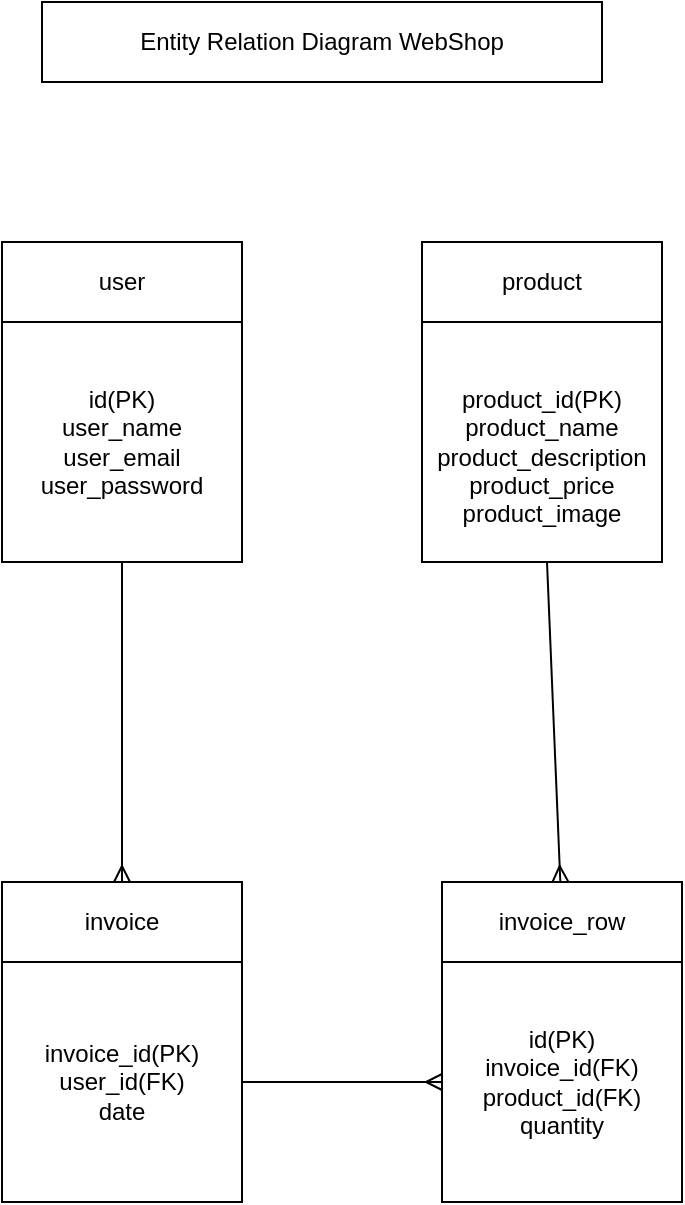 <mxfile>
    <diagram id="orkwO0IWu4K4UU_YGOFu" name="Page-1">
        <mxGraphModel dx="832" dy="599" grid="1" gridSize="10" guides="1" tooltips="1" connect="1" arrows="1" fold="1" page="1" pageScale="1" pageWidth="850" pageHeight="1100" background="#FFFFFF" math="0" shadow="0">
            <root>
                <mxCell id="0"/>
                <mxCell id="1" parent="0"/>
                <mxCell id="2" value="Entity Relation Diagram WebShop" style="rounded=0;whiteSpace=wrap;html=1;" parent="1" vertex="1">
                    <mxGeometry x="250" y="40" width="280" height="40" as="geometry"/>
                </mxCell>
                <mxCell id="4" value="user" style="rounded=0;whiteSpace=wrap;html=1;" parent="1" vertex="1">
                    <mxGeometry x="230" y="160" width="120" height="40" as="geometry"/>
                </mxCell>
                <mxCell id="5" value="product&lt;br&gt;" style="rounded=0;whiteSpace=wrap;html=1;" parent="1" vertex="1">
                    <mxGeometry x="440" y="160" width="120" height="40" as="geometry"/>
                </mxCell>
                <mxCell id="31" style="edgeStyle=none;html=1;endArrow=ERmany;endFill=0;labelBackgroundColor=#FFFFFF;strokeColor=#000000;" parent="1" source="7" target="11" edge="1">
                    <mxGeometry relative="1" as="geometry"/>
                </mxCell>
                <mxCell id="7" value="id(PK)&lt;br&gt;user_name&lt;br&gt;user_email&lt;br&gt;user_password" style="rounded=0;whiteSpace=wrap;html=1;" parent="1" vertex="1">
                    <mxGeometry x="230" y="200" width="120" height="120" as="geometry"/>
                </mxCell>
                <mxCell id="33" style="edgeStyle=none;html=1;endArrow=ERmany;endFill=0;labelBackgroundColor=#FFFFFF;strokeColor=#000000;" parent="1" source="8" target="13" edge="1">
                    <mxGeometry relative="1" as="geometry"/>
                </mxCell>
                <mxCell id="8" value="&lt;br&gt;product_id(PK)&lt;br&gt;product_name&lt;br&gt;product_description&lt;br&gt;product_price&lt;br&gt;product_image" style="rounded=0;whiteSpace=wrap;html=1;" parent="1" vertex="1">
                    <mxGeometry x="440" y="200" width="120" height="120" as="geometry"/>
                </mxCell>
                <mxCell id="11" value="invoice" style="rounded=0;whiteSpace=wrap;html=1;" parent="1" vertex="1">
                    <mxGeometry x="230" y="480" width="120" height="40" as="geometry"/>
                </mxCell>
                <mxCell id="12" value="invoice_id(PK)&lt;br&gt;user_id(FK)&lt;br&gt;date" style="rounded=0;whiteSpace=wrap;html=1;" parent="1" vertex="1">
                    <mxGeometry x="230" y="520" width="120" height="120" as="geometry"/>
                </mxCell>
                <mxCell id="13" value="invoice_row" style="rounded=0;whiteSpace=wrap;html=1;" parent="1" vertex="1">
                    <mxGeometry x="450" y="480" width="120" height="40" as="geometry"/>
                </mxCell>
                <mxCell id="14" value="id(PK)&lt;br&gt;invoice_id(FK)&lt;br&gt;product_id(FK)&lt;br&gt;quantity" style="rounded=0;whiteSpace=wrap;html=1;" parent="1" vertex="1">
                    <mxGeometry x="450" y="520" width="120" height="120" as="geometry"/>
                </mxCell>
                <mxCell id="22" value="" style="endArrow=ERmany;html=1;exitX=1;exitY=0.5;exitDx=0;exitDy=0;entryX=0;entryY=0.5;entryDx=0;entryDy=0;endFill=0;labelBackgroundColor=#FFFFFF;strokeColor=#000000;" parent="1" source="12" target="14" edge="1">
                    <mxGeometry width="50" height="50" relative="1" as="geometry">
                        <mxPoint x="540" y="360" as="sourcePoint"/>
                        <mxPoint x="590" y="310" as="targetPoint"/>
                    </mxGeometry>
                </mxCell>
            </root>
        </mxGraphModel>
    </diagram>
</mxfile>